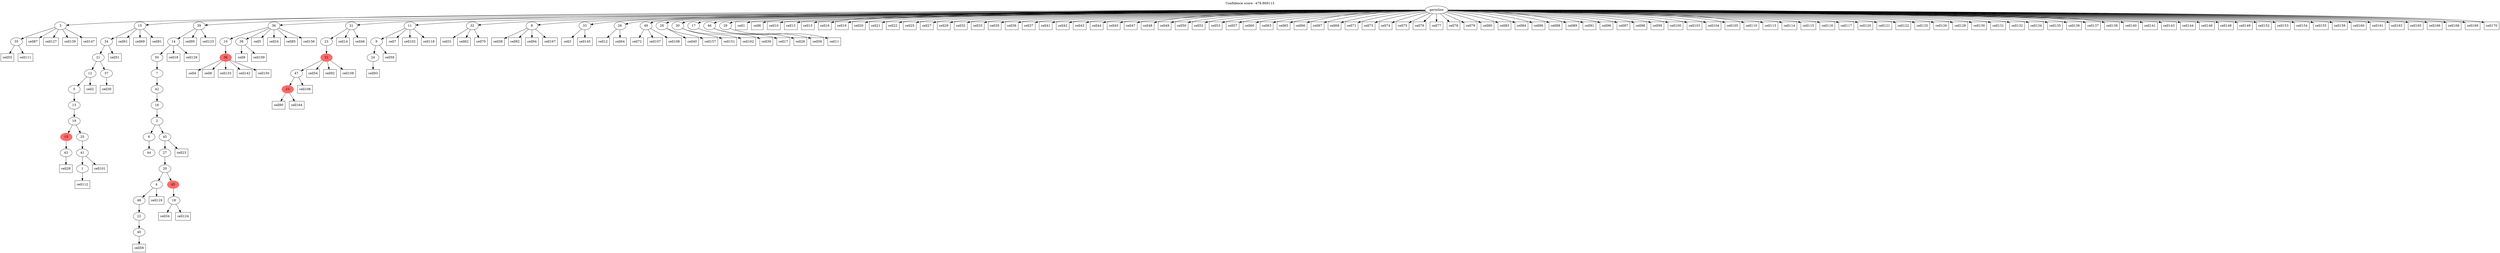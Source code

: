 digraph g {
	"52" -> "53";
	"53" [label="35"];
	"45" -> "46";
	"46" [label="43"];
	"43" -> "44";
	"44" [label="1"];
	"42" -> "43";
	"43" [label="41"];
	"41" -> "42";
	"42" [label="25"];
	"41" -> "45";
	"45" [color=indianred1, style=filled, label="15"];
	"40" -> "41";
	"41" [label="19"];
	"39" -> "40";
	"40" [label="13"];
	"38" -> "39";
	"39" [label="5"];
	"37" -> "38";
	"38" [label="12"];
	"37" -> "47";
	"47" [label="37"];
	"36" -> "37";
	"37" [label="21"];
	"35" -> "36";
	"36" [label="34"];
	"33" -> "34";
	"34" [label="44"];
	"31" -> "32";
	"32" [label="40"];
	"30" -> "31";
	"31" [label="22"];
	"29" -> "30";
	"30" [label="48"];
	"27" -> "28";
	"28" [label="18"];
	"26" -> "27";
	"27" [color=indianred1, style=filled, label="45"];
	"26" -> "29";
	"29" [label="4"];
	"25" -> "26";
	"26" [label="20"];
	"24" -> "25";
	"25" [label="27"];
	"23" -> "24";
	"24" [label="45"];
	"23" -> "33";
	"33" [label="6"];
	"22" -> "23";
	"23" [label="2"];
	"21" -> "22";
	"22" [label="16"];
	"20" -> "21";
	"21" [label="42"];
	"19" -> "20";
	"20" [label="7"];
	"18" -> "19";
	"19" [label="50"];
	"17" -> "18";
	"18" [label="14"];
	"12" -> "13";
	"13" [color=indianred1, style=filled, label="36"];
	"11" -> "12";
	"12" [label="10"];
	"11" -> "14";
	"14" [label="38"];
	"9" -> "10";
	"10" [color=indianred1, style=filled, label="23"];
	"8" -> "9";
	"9" [label="47"];
	"7" -> "8";
	"8" [color=indianred1, style=filled, label="31"];
	"6" -> "7";
	"7" [label="23"];
	"2" -> "3";
	"3" [label="24"];
	"1" -> "2";
	"2" [label="9"];
	"0" -> "1";
	"1" [label="11"];
	"0" -> "4";
	"4" [label="32"];
	"0" -> "5";
	"5" [label="8"];
	"0" -> "6";
	"6" [label="31"];
	"0" -> "11";
	"11" [label="36"];
	"0" -> "15";
	"15" [label="33"];
	"0" -> "16";
	"16" [label="26"];
	"0" -> "17";
	"17" [label="39"];
	"0" -> "35";
	"35" [label="15"];
	"0" -> "48";
	"48" [label="49"];
	"0" -> "49";
	"49" [label="28"];
	"0" -> "50";
	"50" [label="30"];
	"0" -> "51";
	"51" [label="17"];
	"0" -> "52";
	"52" [label="3"];
	"0" -> "54";
	"54" [label="46"];
	"0" -> "55";
	"55" [label="29"];
	"0" [label="germline"];
	"0" -> "cell1";
	"cell1" [shape=box];
	"38" -> "cell2";
	"cell2" [shape=box];
	"15" -> "cell3";
	"cell3" [shape=box];
	"13" -> "cell4";
	"cell4" [shape=box];
	"11" -> "cell5";
	"cell5" [shape=box];
	"0" -> "cell6";
	"cell6" [shape=box];
	"1" -> "cell7";
	"cell7" [shape=box];
	"13" -> "cell8";
	"cell8" [shape=box];
	"14" -> "cell9";
	"cell9" [shape=box];
	"0" -> "cell10";
	"cell10" [shape=box];
	"55" -> "cell11";
	"cell11" [shape=box];
	"16" -> "cell12";
	"cell12" [shape=box];
	"0" -> "cell13";
	"cell13" [shape=box];
	"6" -> "cell14";
	"cell14" [shape=box];
	"0" -> "cell15";
	"cell15" [shape=box];
	"0" -> "cell16";
	"cell16" [shape=box];
	"54" -> "cell17";
	"cell17" [shape=box];
	"18" -> "cell18";
	"cell18" [shape=box];
	"0" -> "cell19";
	"cell19" [shape=box];
	"0" -> "cell20";
	"cell20" [shape=box];
	"0" -> "cell21";
	"cell21" [shape=box];
	"0" -> "cell22";
	"cell22" [shape=box];
	"24" -> "cell23";
	"cell23" [shape=box];
	"11" -> "cell24";
	"cell24" [shape=box];
	"0" -> "cell25";
	"cell25" [shape=box];
	"54" -> "cell26";
	"cell26" [shape=box];
	"0" -> "cell27";
	"cell27" [shape=box];
	"46" -> "cell28";
	"cell28" [shape=box];
	"0" -> "cell29";
	"cell29" [shape=box];
	"47" -> "cell30";
	"cell30" [shape=box];
	"4" -> "cell31";
	"cell31" [shape=box];
	"0" -> "cell32";
	"cell32" [shape=box];
	"0" -> "cell33";
	"cell33" [shape=box];
	"28" -> "cell34";
	"cell34" [shape=box];
	"0" -> "cell35";
	"cell35" [shape=box];
	"0" -> "cell36";
	"cell36" [shape=box];
	"0" -> "cell37";
	"cell37" [shape=box];
	"5" -> "cell38";
	"cell38" [shape=box];
	"51" -> "cell39";
	"cell39" [shape=box];
	"49" -> "cell40";
	"cell40" [shape=box];
	"0" -> "cell41";
	"cell41" [shape=box];
	"0" -> "cell42";
	"cell42" [shape=box];
	"0" -> "cell43";
	"cell43" [shape=box];
	"0" -> "cell44";
	"cell44" [shape=box];
	"0" -> "cell45";
	"cell45" [shape=box];
	"6" -> "cell46";
	"cell46" [shape=box];
	"0" -> "cell47";
	"cell47" [shape=box];
	"0" -> "cell48";
	"cell48" [shape=box];
	"0" -> "cell49";
	"cell49" [shape=box];
	"0" -> "cell50";
	"cell50" [shape=box];
	"36" -> "cell51";
	"cell51" [shape=box];
	"0" -> "cell52";
	"cell52" [shape=box];
	"0" -> "cell53";
	"cell53" [shape=box];
	"8" -> "cell54";
	"cell54" [shape=box];
	"53" -> "cell55";
	"cell55" [shape=box];
	"54" -> "cell56";
	"cell56" [shape=box];
	"0" -> "cell57";
	"cell57" [shape=box];
	"32" -> "cell58";
	"cell58" [shape=box];
	"2" -> "cell59";
	"cell59" [shape=box];
	"0" -> "cell60";
	"cell60" [shape=box];
	"35" -> "cell61";
	"cell61" [shape=box];
	"4" -> "cell62";
	"cell62" [shape=box];
	"0" -> "cell63";
	"cell63" [shape=box];
	"16" -> "cell64";
	"cell64" [shape=box];
	"0" -> "cell65";
	"cell65" [shape=box];
	"0" -> "cell66";
	"cell66" [shape=box];
	"0" -> "cell67";
	"cell67" [shape=box];
	"0" -> "cell68";
	"cell68" [shape=box];
	"35" -> "cell69";
	"cell69" [shape=box];
	"4" -> "cell70";
	"cell70" [shape=box];
	"0" -> "cell71";
	"cell71" [shape=box];
	"48" -> "cell72";
	"cell72" [shape=box];
	"0" -> "cell73";
	"cell73" [shape=box];
	"0" -> "cell74";
	"cell74" [shape=box];
	"0" -> "cell75";
	"cell75" [shape=box];
	"0" -> "cell76";
	"cell76" [shape=box];
	"0" -> "cell77";
	"cell77" [shape=box];
	"0" -> "cell78";
	"cell78" [shape=box];
	"0" -> "cell79";
	"cell79" [shape=box];
	"0" -> "cell80";
	"cell80" [shape=box];
	"35" -> "cell81";
	"cell81" [shape=box];
	"5" -> "cell82";
	"cell82" [shape=box];
	"0" -> "cell83";
	"cell83" [shape=box];
	"0" -> "cell84";
	"cell84" [shape=box];
	"11" -> "cell85";
	"cell85" [shape=box];
	"0" -> "cell86";
	"cell86" [shape=box];
	"52" -> "cell87";
	"cell87" [shape=box];
	"0" -> "cell88";
	"cell88" [shape=box];
	"0" -> "cell89";
	"cell89" [shape=box];
	"10" -> "cell90";
	"cell90" [shape=box];
	"0" -> "cell91";
	"cell91" [shape=box];
	"8" -> "cell92";
	"cell92" [shape=box];
	"3" -> "cell93";
	"cell93" [shape=box];
	"5" -> "cell94";
	"cell94" [shape=box];
	"17" -> "cell95";
	"cell95" [shape=box];
	"0" -> "cell96";
	"cell96" [shape=box];
	"0" -> "cell97";
	"cell97" [shape=box];
	"0" -> "cell98";
	"cell98" [shape=box];
	"0" -> "cell99";
	"cell99" [shape=box];
	"0" -> "cell100";
	"cell100" [shape=box];
	"43" -> "cell101";
	"cell101" [shape=box];
	"1" -> "cell102";
	"cell102" [shape=box];
	"0" -> "cell103";
	"cell103" [shape=box];
	"0" -> "cell104";
	"cell104" [shape=box];
	"0" -> "cell105";
	"cell105" [shape=box];
	"9" -> "cell106";
	"cell106" [shape=box];
	"48" -> "cell107";
	"cell107" [shape=box];
	"48" -> "cell108";
	"cell108" [shape=box];
	"14" -> "cell109";
	"cell109" [shape=box];
	"0" -> "cell110";
	"cell110" [shape=box];
	"53" -> "cell111";
	"cell111" [shape=box];
	"44" -> "cell112";
	"cell112" [shape=box];
	"0" -> "cell113";
	"cell113" [shape=box];
	"0" -> "cell114";
	"cell114" [shape=box];
	"0" -> "cell115";
	"cell115" [shape=box];
	"0" -> "cell116";
	"cell116" [shape=box];
	"0" -> "cell117";
	"cell117" [shape=box];
	"1" -> "cell118";
	"cell118" [shape=box];
	"29" -> "cell119";
	"cell119" [shape=box];
	"0" -> "cell120";
	"cell120" [shape=box];
	"0" -> "cell121";
	"cell121" [shape=box];
	"0" -> "cell122";
	"cell122" [shape=box];
	"17" -> "cell123";
	"cell123" [shape=box];
	"28" -> "cell124";
	"cell124" [shape=box];
	"0" -> "cell125";
	"cell125" [shape=box];
	"0" -> "cell126";
	"cell126" [shape=box];
	"52" -> "cell127";
	"cell127" [shape=box];
	"0" -> "cell128";
	"cell128" [shape=box];
	"18" -> "cell129";
	"cell129" [shape=box];
	"0" -> "cell130";
	"cell130" [shape=box];
	"0" -> "cell131";
	"cell131" [shape=box];
	"0" -> "cell132";
	"cell132" [shape=box];
	"13" -> "cell133";
	"cell133" [shape=box];
	"0" -> "cell134";
	"cell134" [shape=box];
	"0" -> "cell135";
	"cell135" [shape=box];
	"0" -> "cell136";
	"cell136" [shape=box];
	"0" -> "cell137";
	"cell137" [shape=box];
	"0" -> "cell138";
	"cell138" [shape=box];
	"52" -> "cell139";
	"cell139" [shape=box];
	"0" -> "cell140";
	"cell140" [shape=box];
	"0" -> "cell141";
	"cell141" [shape=box];
	"13" -> "cell142";
	"cell142" [shape=box];
	"0" -> "cell143";
	"cell143" [shape=box];
	"0" -> "cell144";
	"cell144" [shape=box];
	"15" -> "cell145";
	"cell145" [shape=box];
	"0" -> "cell146";
	"cell146" [shape=box];
	"52" -> "cell147";
	"cell147" [shape=box];
	"0" -> "cell148";
	"cell148" [shape=box];
	"0" -> "cell149";
	"cell149" [shape=box];
	"13" -> "cell150";
	"cell150" [shape=box];
	"50" -> "cell151";
	"cell151" [shape=box];
	"0" -> "cell152";
	"cell152" [shape=box];
	"0" -> "cell153";
	"cell153" [shape=box];
	"0" -> "cell154";
	"cell154" [shape=box];
	"0" -> "cell155";
	"cell155" [shape=box];
	"11" -> "cell156";
	"cell156" [shape=box];
	"49" -> "cell157";
	"cell157" [shape=box];
	"8" -> "cell158";
	"cell158" [shape=box];
	"0" -> "cell159";
	"cell159" [shape=box];
	"0" -> "cell160";
	"cell160" [shape=box];
	"0" -> "cell161";
	"cell161" [shape=box];
	"50" -> "cell162";
	"cell162" [shape=box];
	"0" -> "cell163";
	"cell163" [shape=box];
	"10" -> "cell164";
	"cell164" [shape=box];
	"0" -> "cell165";
	"cell165" [shape=box];
	"0" -> "cell166";
	"cell166" [shape=box];
	"5" -> "cell167";
	"cell167" [shape=box];
	"0" -> "cell168";
	"cell168" [shape=box];
	"0" -> "cell169";
	"cell169" [shape=box];
	"0" -> "cell170";
	"cell170" [shape=box];
	labelloc="t";
	label="Confidence score: -478.869113";
}
